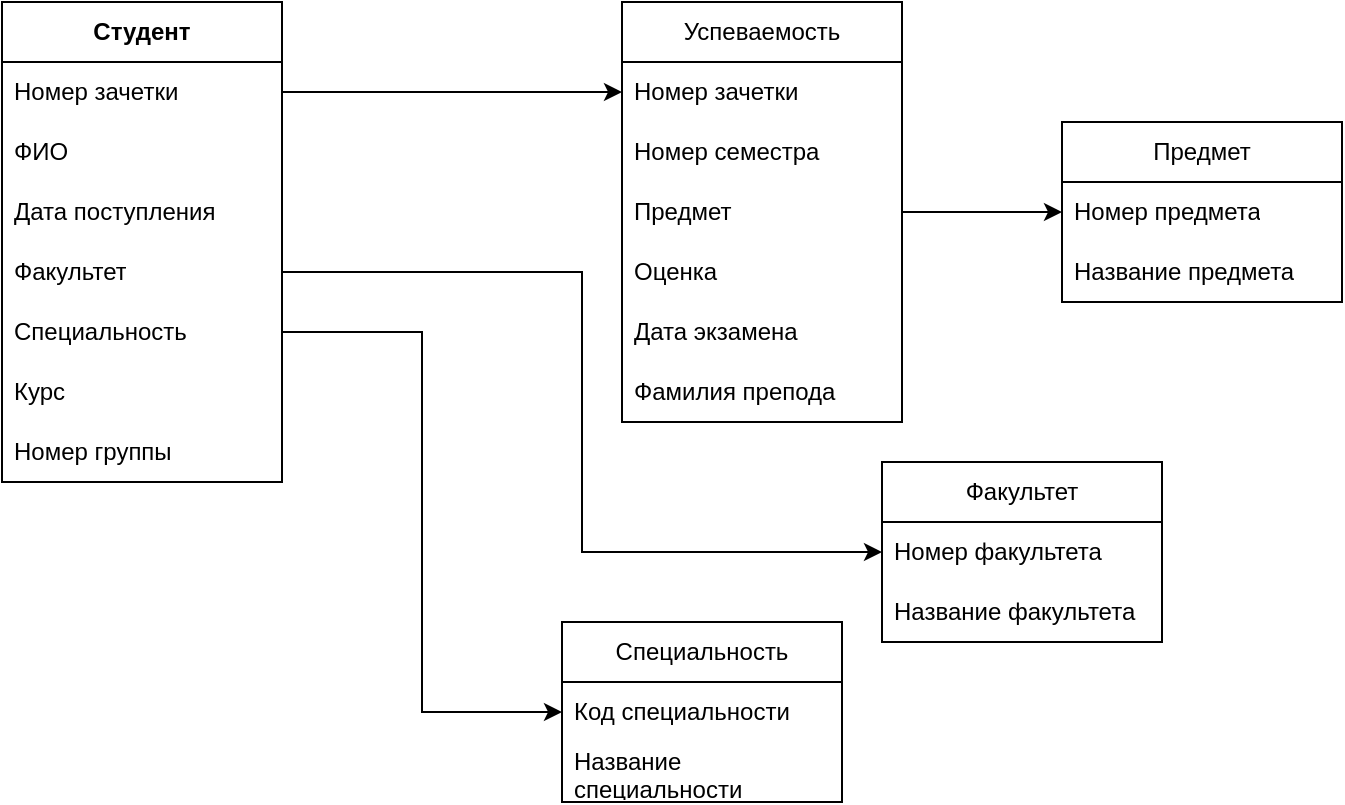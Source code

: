 <mxfile version="21.6.8" type="device">
  <diagram id="R2lEEEUBdFMjLlhIrx00" name="Page-1">
    <mxGraphModel dx="1434" dy="800" grid="1" gridSize="10" guides="1" tooltips="1" connect="1" arrows="1" fold="1" page="1" pageScale="1" pageWidth="850" pageHeight="1100" math="0" shadow="0" extFonts="Permanent Marker^https://fonts.googleapis.com/css?family=Permanent+Marker">
      <root>
        <mxCell id="0" />
        <mxCell id="1" parent="0" />
        <mxCell id="0KwEh0Z60_oJkHqMLH00-7" value="&lt;b&gt;Студент&lt;/b&gt;" style="swimlane;fontStyle=0;childLayout=stackLayout;horizontal=1;startSize=30;horizontalStack=0;resizeParent=1;resizeParentMax=0;resizeLast=0;collapsible=1;marginBottom=0;whiteSpace=wrap;html=1;rotation=0;" vertex="1" parent="1">
          <mxGeometry x="10" y="30" width="140" height="240" as="geometry" />
        </mxCell>
        <mxCell id="0KwEh0Z60_oJkHqMLH00-8" value="Номер зачетки" style="text;strokeColor=none;fillColor=none;align=left;verticalAlign=middle;spacingLeft=4;spacingRight=4;overflow=hidden;points=[[0,0.5],[1,0.5]];portConstraint=eastwest;rotatable=0;whiteSpace=wrap;html=1;" vertex="1" parent="0KwEh0Z60_oJkHqMLH00-7">
          <mxGeometry y="30" width="140" height="30" as="geometry" />
        </mxCell>
        <mxCell id="0KwEh0Z60_oJkHqMLH00-9" value="ФИО" style="text;strokeColor=none;fillColor=none;align=left;verticalAlign=middle;spacingLeft=4;spacingRight=4;overflow=hidden;points=[[0,0.5],[1,0.5]];portConstraint=eastwest;rotatable=0;whiteSpace=wrap;html=1;" vertex="1" parent="0KwEh0Z60_oJkHqMLH00-7">
          <mxGeometry y="60" width="140" height="30" as="geometry" />
        </mxCell>
        <mxCell id="0KwEh0Z60_oJkHqMLH00-10" value="Дата поступления" style="text;strokeColor=none;fillColor=none;align=left;verticalAlign=middle;spacingLeft=4;spacingRight=4;overflow=hidden;points=[[0,0.5],[1,0.5]];portConstraint=eastwest;rotatable=0;whiteSpace=wrap;html=1;" vertex="1" parent="0KwEh0Z60_oJkHqMLH00-7">
          <mxGeometry y="90" width="140" height="30" as="geometry" />
        </mxCell>
        <mxCell id="0KwEh0Z60_oJkHqMLH00-11" value="Факультет" style="text;strokeColor=none;fillColor=none;align=left;verticalAlign=middle;spacingLeft=4;spacingRight=4;overflow=hidden;points=[[0,0.5],[1,0.5]];portConstraint=eastwest;rotatable=0;whiteSpace=wrap;html=1;" vertex="1" parent="0KwEh0Z60_oJkHqMLH00-7">
          <mxGeometry y="120" width="140" height="30" as="geometry" />
        </mxCell>
        <mxCell id="0KwEh0Z60_oJkHqMLH00-12" value="Специальность" style="text;strokeColor=none;fillColor=none;align=left;verticalAlign=middle;spacingLeft=4;spacingRight=4;overflow=hidden;points=[[0,0.5],[1,0.5]];portConstraint=eastwest;rotatable=0;whiteSpace=wrap;html=1;" vertex="1" parent="0KwEh0Z60_oJkHqMLH00-7">
          <mxGeometry y="150" width="140" height="30" as="geometry" />
        </mxCell>
        <mxCell id="0KwEh0Z60_oJkHqMLH00-13" value="Курс" style="text;strokeColor=none;fillColor=none;align=left;verticalAlign=middle;spacingLeft=4;spacingRight=4;overflow=hidden;points=[[0,0.5],[1,0.5]];portConstraint=eastwest;rotatable=0;whiteSpace=wrap;html=1;" vertex="1" parent="0KwEh0Z60_oJkHqMLH00-7">
          <mxGeometry y="180" width="140" height="30" as="geometry" />
        </mxCell>
        <mxCell id="0KwEh0Z60_oJkHqMLH00-14" value="Номер группы" style="text;strokeColor=none;fillColor=none;align=left;verticalAlign=middle;spacingLeft=4;spacingRight=4;overflow=hidden;points=[[0,0.5],[1,0.5]];portConstraint=eastwest;rotatable=0;whiteSpace=wrap;html=1;" vertex="1" parent="0KwEh0Z60_oJkHqMLH00-7">
          <mxGeometry y="210" width="140" height="30" as="geometry" />
        </mxCell>
        <mxCell id="0KwEh0Z60_oJkHqMLH00-39" style="edgeStyle=orthogonalEdgeStyle;rounded=0;orthogonalLoop=1;jettySize=auto;html=1;entryX=0;entryY=0.5;entryDx=0;entryDy=0;" edge="1" parent="1" source="0KwEh0Z60_oJkHqMLH00-15" target="0KwEh0Z60_oJkHqMLH00-27">
          <mxGeometry relative="1" as="geometry" />
        </mxCell>
        <mxCell id="0KwEh0Z60_oJkHqMLH00-15" value="Успеваемость" style="swimlane;fontStyle=0;childLayout=stackLayout;horizontal=1;startSize=30;horizontalStack=0;resizeParent=1;resizeParentMax=0;resizeLast=0;collapsible=1;marginBottom=0;whiteSpace=wrap;html=1;" vertex="1" parent="1">
          <mxGeometry x="320" y="30" width="140" height="210" as="geometry" />
        </mxCell>
        <mxCell id="0KwEh0Z60_oJkHqMLH00-16" value="Номер зачетки" style="text;strokeColor=none;fillColor=none;align=left;verticalAlign=middle;spacingLeft=4;spacingRight=4;overflow=hidden;points=[[0,0.5],[1,0.5]];portConstraint=eastwest;rotatable=0;whiteSpace=wrap;html=1;" vertex="1" parent="0KwEh0Z60_oJkHqMLH00-15">
          <mxGeometry y="30" width="140" height="30" as="geometry" />
        </mxCell>
        <mxCell id="0KwEh0Z60_oJkHqMLH00-17" value="Номер семестра" style="text;strokeColor=none;fillColor=none;align=left;verticalAlign=middle;spacingLeft=4;spacingRight=4;overflow=hidden;points=[[0,0.5],[1,0.5]];portConstraint=eastwest;rotatable=0;whiteSpace=wrap;html=1;" vertex="1" parent="0KwEh0Z60_oJkHqMLH00-15">
          <mxGeometry y="60" width="140" height="30" as="geometry" />
        </mxCell>
        <mxCell id="0KwEh0Z60_oJkHqMLH00-18" value="Предмет" style="text;strokeColor=none;fillColor=none;align=left;verticalAlign=middle;spacingLeft=4;spacingRight=4;overflow=hidden;points=[[0,0.5],[1,0.5]];portConstraint=eastwest;rotatable=0;whiteSpace=wrap;html=1;" vertex="1" parent="0KwEh0Z60_oJkHqMLH00-15">
          <mxGeometry y="90" width="140" height="30" as="geometry" />
        </mxCell>
        <mxCell id="0KwEh0Z60_oJkHqMLH00-19" value="Оценка" style="text;strokeColor=none;fillColor=none;align=left;verticalAlign=middle;spacingLeft=4;spacingRight=4;overflow=hidden;points=[[0,0.5],[1,0.5]];portConstraint=eastwest;rotatable=0;whiteSpace=wrap;html=1;" vertex="1" parent="0KwEh0Z60_oJkHqMLH00-15">
          <mxGeometry y="120" width="140" height="30" as="geometry" />
        </mxCell>
        <mxCell id="0KwEh0Z60_oJkHqMLH00-20" value="Дата экзамена" style="text;strokeColor=none;fillColor=none;align=left;verticalAlign=middle;spacingLeft=4;spacingRight=4;overflow=hidden;points=[[0,0.5],[1,0.5]];portConstraint=eastwest;rotatable=0;whiteSpace=wrap;html=1;" vertex="1" parent="0KwEh0Z60_oJkHqMLH00-15">
          <mxGeometry y="150" width="140" height="30" as="geometry" />
        </mxCell>
        <mxCell id="0KwEh0Z60_oJkHqMLH00-21" value="Фамилия препода" style="text;strokeColor=none;fillColor=none;align=left;verticalAlign=middle;spacingLeft=4;spacingRight=4;overflow=hidden;points=[[0,0.5],[1,0.5]];portConstraint=eastwest;rotatable=0;whiteSpace=wrap;html=1;" vertex="1" parent="0KwEh0Z60_oJkHqMLH00-15">
          <mxGeometry y="180" width="140" height="30" as="geometry" />
        </mxCell>
        <mxCell id="0KwEh0Z60_oJkHqMLH00-22" value="Специальность" style="swimlane;fontStyle=0;childLayout=stackLayout;horizontal=1;startSize=30;horizontalStack=0;resizeParent=1;resizeParentMax=0;resizeLast=0;collapsible=1;marginBottom=0;whiteSpace=wrap;html=1;" vertex="1" parent="1">
          <mxGeometry x="290" y="340" width="140" height="90" as="geometry" />
        </mxCell>
        <mxCell id="0KwEh0Z60_oJkHqMLH00-23" value="Код специальности" style="text;strokeColor=none;fillColor=none;align=left;verticalAlign=middle;spacingLeft=4;spacingRight=4;overflow=hidden;points=[[0,0.5],[1,0.5]];portConstraint=eastwest;rotatable=0;whiteSpace=wrap;html=1;" vertex="1" parent="0KwEh0Z60_oJkHqMLH00-22">
          <mxGeometry y="30" width="140" height="30" as="geometry" />
        </mxCell>
        <mxCell id="0KwEh0Z60_oJkHqMLH00-24" value="Название специальности" style="text;strokeColor=none;fillColor=none;align=left;verticalAlign=middle;spacingLeft=4;spacingRight=4;overflow=hidden;points=[[0,0.5],[1,0.5]];portConstraint=eastwest;rotatable=0;whiteSpace=wrap;html=1;" vertex="1" parent="0KwEh0Z60_oJkHqMLH00-22">
          <mxGeometry y="60" width="140" height="30" as="geometry" />
        </mxCell>
        <mxCell id="0KwEh0Z60_oJkHqMLH00-26" value="Предмет" style="swimlane;fontStyle=0;childLayout=stackLayout;horizontal=1;startSize=30;horizontalStack=0;resizeParent=1;resizeParentMax=0;resizeLast=0;collapsible=1;marginBottom=0;whiteSpace=wrap;html=1;" vertex="1" parent="1">
          <mxGeometry x="540" y="90" width="140" height="90" as="geometry" />
        </mxCell>
        <mxCell id="0KwEh0Z60_oJkHqMLH00-27" value="Номер предмета" style="text;strokeColor=none;fillColor=none;align=left;verticalAlign=middle;spacingLeft=4;spacingRight=4;overflow=hidden;points=[[0,0.5],[1,0.5]];portConstraint=eastwest;rotatable=0;whiteSpace=wrap;html=1;" vertex="1" parent="0KwEh0Z60_oJkHqMLH00-26">
          <mxGeometry y="30" width="140" height="30" as="geometry" />
        </mxCell>
        <mxCell id="0KwEh0Z60_oJkHqMLH00-28" value="Название предмета" style="text;strokeColor=none;fillColor=none;align=left;verticalAlign=middle;spacingLeft=4;spacingRight=4;overflow=hidden;points=[[0,0.5],[1,0.5]];portConstraint=eastwest;rotatable=0;whiteSpace=wrap;html=1;" vertex="1" parent="0KwEh0Z60_oJkHqMLH00-26">
          <mxGeometry y="60" width="140" height="30" as="geometry" />
        </mxCell>
        <mxCell id="0KwEh0Z60_oJkHqMLH00-31" value="Факультет" style="swimlane;fontStyle=0;childLayout=stackLayout;horizontal=1;startSize=30;horizontalStack=0;resizeParent=1;resizeParentMax=0;resizeLast=0;collapsible=1;marginBottom=0;whiteSpace=wrap;html=1;" vertex="1" parent="1">
          <mxGeometry x="450" y="260" width="140" height="90" as="geometry" />
        </mxCell>
        <mxCell id="0KwEh0Z60_oJkHqMLH00-32" value="Номер факультета" style="text;strokeColor=none;fillColor=none;align=left;verticalAlign=middle;spacingLeft=4;spacingRight=4;overflow=hidden;points=[[0,0.5],[1,0.5]];portConstraint=eastwest;rotatable=0;whiteSpace=wrap;html=1;" vertex="1" parent="0KwEh0Z60_oJkHqMLH00-31">
          <mxGeometry y="30" width="140" height="30" as="geometry" />
        </mxCell>
        <mxCell id="0KwEh0Z60_oJkHqMLH00-33" value="Название факультета" style="text;strokeColor=none;fillColor=none;align=left;verticalAlign=middle;spacingLeft=4;spacingRight=4;overflow=hidden;points=[[0,0.5],[1,0.5]];portConstraint=eastwest;rotatable=0;whiteSpace=wrap;html=1;" vertex="1" parent="0KwEh0Z60_oJkHqMLH00-31">
          <mxGeometry y="60" width="140" height="30" as="geometry" />
        </mxCell>
        <mxCell id="0KwEh0Z60_oJkHqMLH00-37" style="edgeStyle=orthogonalEdgeStyle;rounded=0;orthogonalLoop=1;jettySize=auto;html=1;entryX=0;entryY=0.5;entryDx=0;entryDy=0;" edge="1" parent="1" source="0KwEh0Z60_oJkHqMLH00-8" target="0KwEh0Z60_oJkHqMLH00-16">
          <mxGeometry relative="1" as="geometry" />
        </mxCell>
        <mxCell id="0KwEh0Z60_oJkHqMLH00-38" style="edgeStyle=orthogonalEdgeStyle;rounded=0;orthogonalLoop=1;jettySize=auto;html=1;entryX=0;entryY=0.5;entryDx=0;entryDy=0;" edge="1" parent="1" source="0KwEh0Z60_oJkHqMLH00-11" target="0KwEh0Z60_oJkHqMLH00-32">
          <mxGeometry relative="1" as="geometry" />
        </mxCell>
        <mxCell id="0KwEh0Z60_oJkHqMLH00-40" style="edgeStyle=orthogonalEdgeStyle;rounded=0;orthogonalLoop=1;jettySize=auto;html=1;entryX=0;entryY=0.5;entryDx=0;entryDy=0;" edge="1" parent="1" source="0KwEh0Z60_oJkHqMLH00-12" target="0KwEh0Z60_oJkHqMLH00-23">
          <mxGeometry relative="1" as="geometry" />
        </mxCell>
      </root>
    </mxGraphModel>
  </diagram>
</mxfile>
